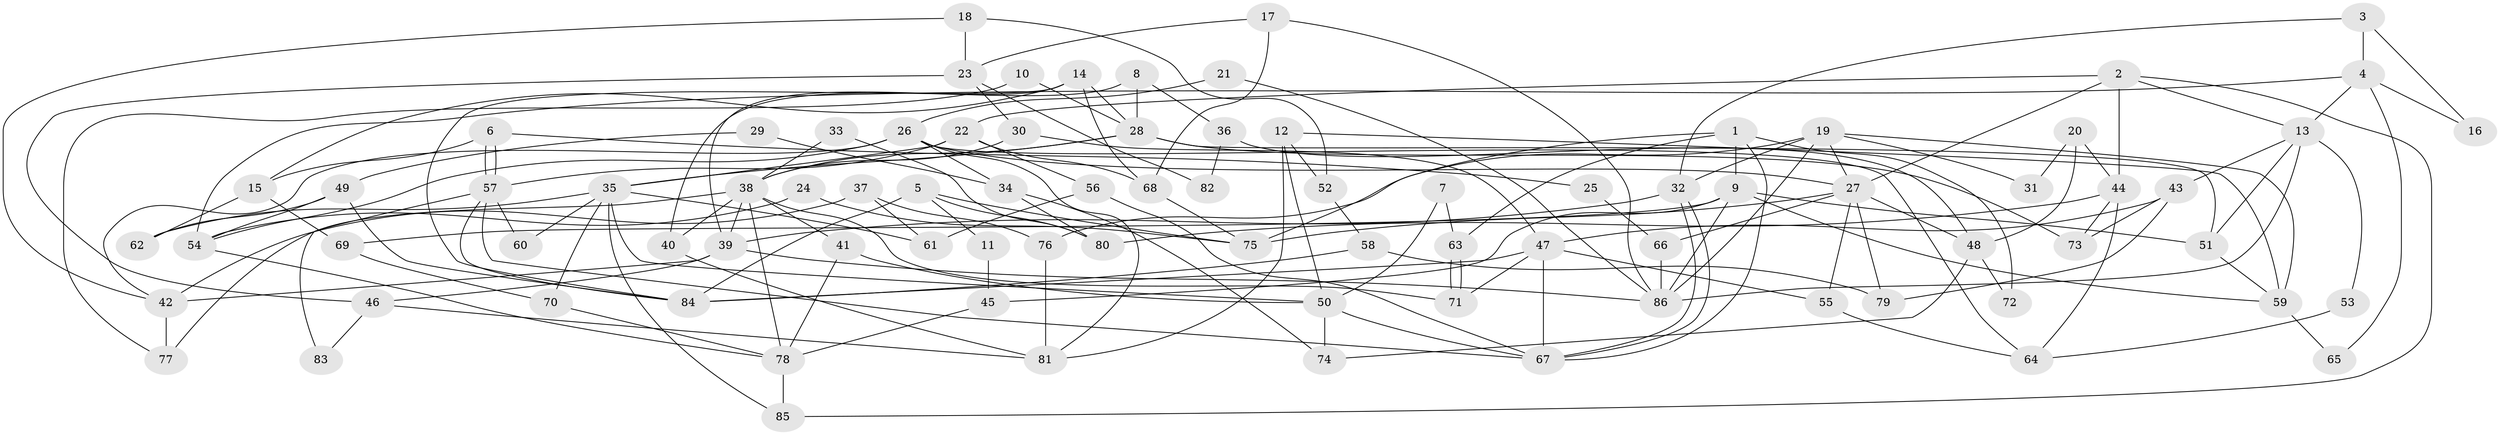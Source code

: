 // coarse degree distribution, {5: 0.1568627450980392, 2: 0.1568627450980392, 3: 0.2549019607843137, 7: 0.09803921568627451, 4: 0.11764705882352941, 6: 0.11764705882352941, 8: 0.058823529411764705, 13: 0.0196078431372549, 9: 0.0196078431372549}
// Generated by graph-tools (version 1.1) at 2025/53/03/04/25 21:53:56]
// undirected, 86 vertices, 172 edges
graph export_dot {
graph [start="1"]
  node [color=gray90,style=filled];
  1;
  2;
  3;
  4;
  5;
  6;
  7;
  8;
  9;
  10;
  11;
  12;
  13;
  14;
  15;
  16;
  17;
  18;
  19;
  20;
  21;
  22;
  23;
  24;
  25;
  26;
  27;
  28;
  29;
  30;
  31;
  32;
  33;
  34;
  35;
  36;
  37;
  38;
  39;
  40;
  41;
  42;
  43;
  44;
  45;
  46;
  47;
  48;
  49;
  50;
  51;
  52;
  53;
  54;
  55;
  56;
  57;
  58;
  59;
  60;
  61;
  62;
  63;
  64;
  65;
  66;
  67;
  68;
  69;
  70;
  71;
  72;
  73;
  74;
  75;
  76;
  77;
  78;
  79;
  80;
  81;
  82;
  83;
  84;
  85;
  86;
  1 -- 9;
  1 -- 67;
  1 -- 63;
  1 -- 72;
  1 -- 75;
  2 -- 27;
  2 -- 22;
  2 -- 13;
  2 -- 44;
  2 -- 85;
  3 -- 4;
  3 -- 32;
  3 -- 16;
  4 -- 54;
  4 -- 13;
  4 -- 16;
  4 -- 65;
  5 -- 84;
  5 -- 75;
  5 -- 11;
  5 -- 80;
  6 -- 15;
  6 -- 57;
  6 -- 57;
  6 -- 25;
  7 -- 50;
  7 -- 63;
  8 -- 28;
  8 -- 40;
  8 -- 36;
  9 -- 59;
  9 -- 69;
  9 -- 45;
  9 -- 51;
  9 -- 86;
  10 -- 77;
  10 -- 28;
  11 -- 45;
  12 -- 52;
  12 -- 59;
  12 -- 50;
  12 -- 81;
  13 -- 51;
  13 -- 43;
  13 -- 53;
  13 -- 86;
  14 -- 39;
  14 -- 84;
  14 -- 15;
  14 -- 28;
  14 -- 68;
  15 -- 62;
  15 -- 69;
  17 -- 86;
  17 -- 68;
  17 -- 23;
  18 -- 23;
  18 -- 42;
  18 -- 52;
  19 -- 86;
  19 -- 27;
  19 -- 31;
  19 -- 32;
  19 -- 59;
  19 -- 76;
  20 -- 44;
  20 -- 48;
  20 -- 31;
  21 -- 26;
  21 -- 86;
  22 -- 35;
  22 -- 57;
  22 -- 56;
  22 -- 68;
  23 -- 30;
  23 -- 46;
  23 -- 82;
  24 -- 54;
  24 -- 75;
  25 -- 66;
  26 -- 27;
  26 -- 81;
  26 -- 34;
  26 -- 42;
  26 -- 54;
  26 -- 64;
  27 -- 55;
  27 -- 75;
  27 -- 48;
  27 -- 66;
  27 -- 79;
  28 -- 35;
  28 -- 38;
  28 -- 51;
  28 -- 73;
  29 -- 34;
  29 -- 49;
  30 -- 38;
  30 -- 47;
  32 -- 67;
  32 -- 67;
  32 -- 39;
  33 -- 38;
  33 -- 80;
  34 -- 80;
  34 -- 74;
  35 -- 85;
  35 -- 61;
  35 -- 50;
  35 -- 60;
  35 -- 62;
  35 -- 70;
  36 -- 48;
  36 -- 82;
  37 -- 76;
  37 -- 42;
  37 -- 61;
  38 -- 39;
  38 -- 40;
  38 -- 41;
  38 -- 71;
  38 -- 77;
  38 -- 78;
  39 -- 86;
  39 -- 42;
  39 -- 46;
  40 -- 81;
  41 -- 50;
  41 -- 78;
  42 -- 77;
  43 -- 47;
  43 -- 73;
  43 -- 79;
  44 -- 73;
  44 -- 64;
  44 -- 80;
  45 -- 78;
  46 -- 81;
  46 -- 83;
  47 -- 71;
  47 -- 67;
  47 -- 55;
  47 -- 84;
  48 -- 74;
  48 -- 72;
  49 -- 54;
  49 -- 84;
  49 -- 62;
  50 -- 67;
  50 -- 74;
  51 -- 59;
  52 -- 58;
  53 -- 64;
  54 -- 78;
  55 -- 64;
  56 -- 67;
  56 -- 61;
  57 -- 67;
  57 -- 60;
  57 -- 83;
  57 -- 84;
  58 -- 84;
  58 -- 79;
  59 -- 65;
  63 -- 71;
  63 -- 71;
  66 -- 86;
  68 -- 75;
  69 -- 70;
  70 -- 78;
  76 -- 81;
  78 -- 85;
}
